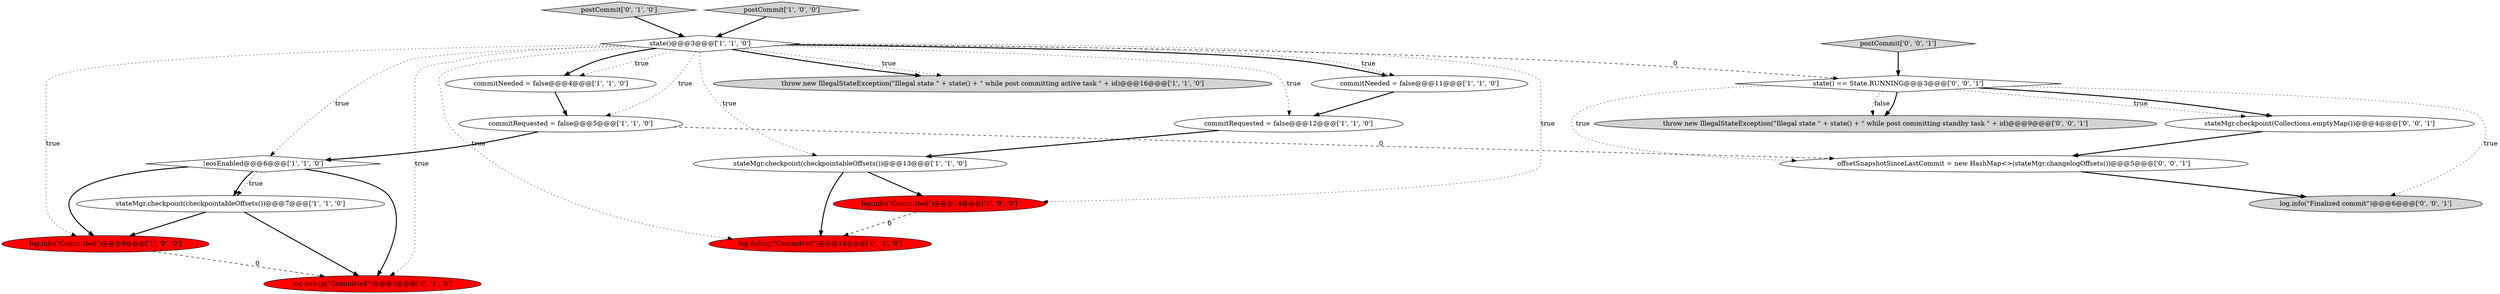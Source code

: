 digraph {
15 [style = filled, label = "state() == State.RUNNING@@@3@@@['0', '0', '1']", fillcolor = white, shape = diamond image = "AAA0AAABBB3BBB"];
7 [style = filled, label = "commitNeeded = false@@@4@@@['1', '1', '0']", fillcolor = white, shape = ellipse image = "AAA0AAABBB1BBB"];
17 [style = filled, label = "stateMgr.checkpoint(Collections.emptyMap())@@@4@@@['0', '0', '1']", fillcolor = white, shape = ellipse image = "AAA0AAABBB3BBB"];
9 [style = filled, label = "state()@@@3@@@['1', '1', '0']", fillcolor = white, shape = diamond image = "AAA0AAABBB1BBB"];
18 [style = filled, label = "log.info(\"Finalized commit\")@@@6@@@['0', '0', '1']", fillcolor = lightgray, shape = ellipse image = "AAA0AAABBB3BBB"];
3 [style = filled, label = "commitRequested = false@@@5@@@['1', '1', '0']", fillcolor = white, shape = ellipse image = "AAA0AAABBB1BBB"];
2 [style = filled, label = "commitNeeded = false@@@11@@@['1', '1', '0']", fillcolor = white, shape = ellipse image = "AAA0AAABBB1BBB"];
14 [style = filled, label = "log.debug(\"Committed\")@@@9@@@['0', '1', '0']", fillcolor = red, shape = ellipse image = "AAA1AAABBB2BBB"];
8 [style = filled, label = "!eosEnabled@@@6@@@['1', '1', '0']", fillcolor = white, shape = diamond image = "AAA0AAABBB1BBB"];
11 [style = filled, label = "stateMgr.checkpoint(checkpointableOffsets())@@@7@@@['1', '1', '0']", fillcolor = white, shape = ellipse image = "AAA0AAABBB1BBB"];
20 [style = filled, label = "throw new IllegalStateException(\"Illegal state \" + state() + \" while post committing standby task \" + id)@@@9@@@['0', '0', '1']", fillcolor = lightgray, shape = ellipse image = "AAA0AAABBB3BBB"];
13 [style = filled, label = "log.debug(\"Committed\")@@@14@@@['0', '1', '0']", fillcolor = red, shape = ellipse image = "AAA1AAABBB2BBB"];
1 [style = filled, label = "log.info(\"Committed\")@@@9@@@['1', '0', '0']", fillcolor = red, shape = ellipse image = "AAA1AAABBB1BBB"];
10 [style = filled, label = "throw new IllegalStateException(\"Illegal state \" + state() + \" while post committing active task \" + id)@@@16@@@['1', '1', '0']", fillcolor = lightgray, shape = ellipse image = "AAA0AAABBB1BBB"];
6 [style = filled, label = "stateMgr.checkpoint(checkpointableOffsets())@@@13@@@['1', '1', '0']", fillcolor = white, shape = ellipse image = "AAA0AAABBB1BBB"];
12 [style = filled, label = "postCommit['0', '1', '0']", fillcolor = lightgray, shape = diamond image = "AAA0AAABBB2BBB"];
5 [style = filled, label = "log.info(\"Committed\")@@@14@@@['1', '0', '0']", fillcolor = red, shape = ellipse image = "AAA1AAABBB1BBB"];
0 [style = filled, label = "commitRequested = false@@@12@@@['1', '1', '0']", fillcolor = white, shape = ellipse image = "AAA0AAABBB1BBB"];
4 [style = filled, label = "postCommit['1', '0', '0']", fillcolor = lightgray, shape = diamond image = "AAA0AAABBB1BBB"];
16 [style = filled, label = "postCommit['0', '0', '1']", fillcolor = lightgray, shape = diamond image = "AAA0AAABBB3BBB"];
19 [style = filled, label = "offsetSnapshotSinceLastCommit = new HashMap<>(stateMgr.changelogOffsets())@@@5@@@['0', '0', '1']", fillcolor = white, shape = ellipse image = "AAA0AAABBB3BBB"];
5->13 [style = dashed, label="0"];
4->9 [style = bold, label=""];
16->15 [style = bold, label=""];
19->18 [style = bold, label=""];
9->0 [style = dotted, label="true"];
1->14 [style = dashed, label="0"];
11->14 [style = bold, label=""];
9->2 [style = bold, label=""];
11->1 [style = bold, label=""];
0->6 [style = bold, label=""];
15->18 [style = dotted, label="true"];
8->14 [style = bold, label=""];
9->10 [style = bold, label=""];
9->7 [style = bold, label=""];
9->6 [style = dotted, label="true"];
12->9 [style = bold, label=""];
17->19 [style = bold, label=""];
9->14 [style = dotted, label="true"];
7->3 [style = bold, label=""];
3->19 [style = dashed, label="0"];
9->8 [style = dotted, label="true"];
15->17 [style = dotted, label="true"];
8->1 [style = bold, label=""];
6->5 [style = bold, label=""];
15->17 [style = bold, label=""];
2->0 [style = bold, label=""];
15->19 [style = dotted, label="true"];
15->20 [style = bold, label=""];
9->2 [style = dotted, label="true"];
3->8 [style = bold, label=""];
9->13 [style = dotted, label="true"];
6->13 [style = bold, label=""];
9->1 [style = dotted, label="true"];
8->11 [style = dotted, label="true"];
15->20 [style = dotted, label="false"];
9->7 [style = dotted, label="true"];
9->10 [style = dotted, label="true"];
8->11 [style = bold, label=""];
9->3 [style = dotted, label="true"];
9->15 [style = dashed, label="0"];
9->5 [style = dotted, label="true"];
}

